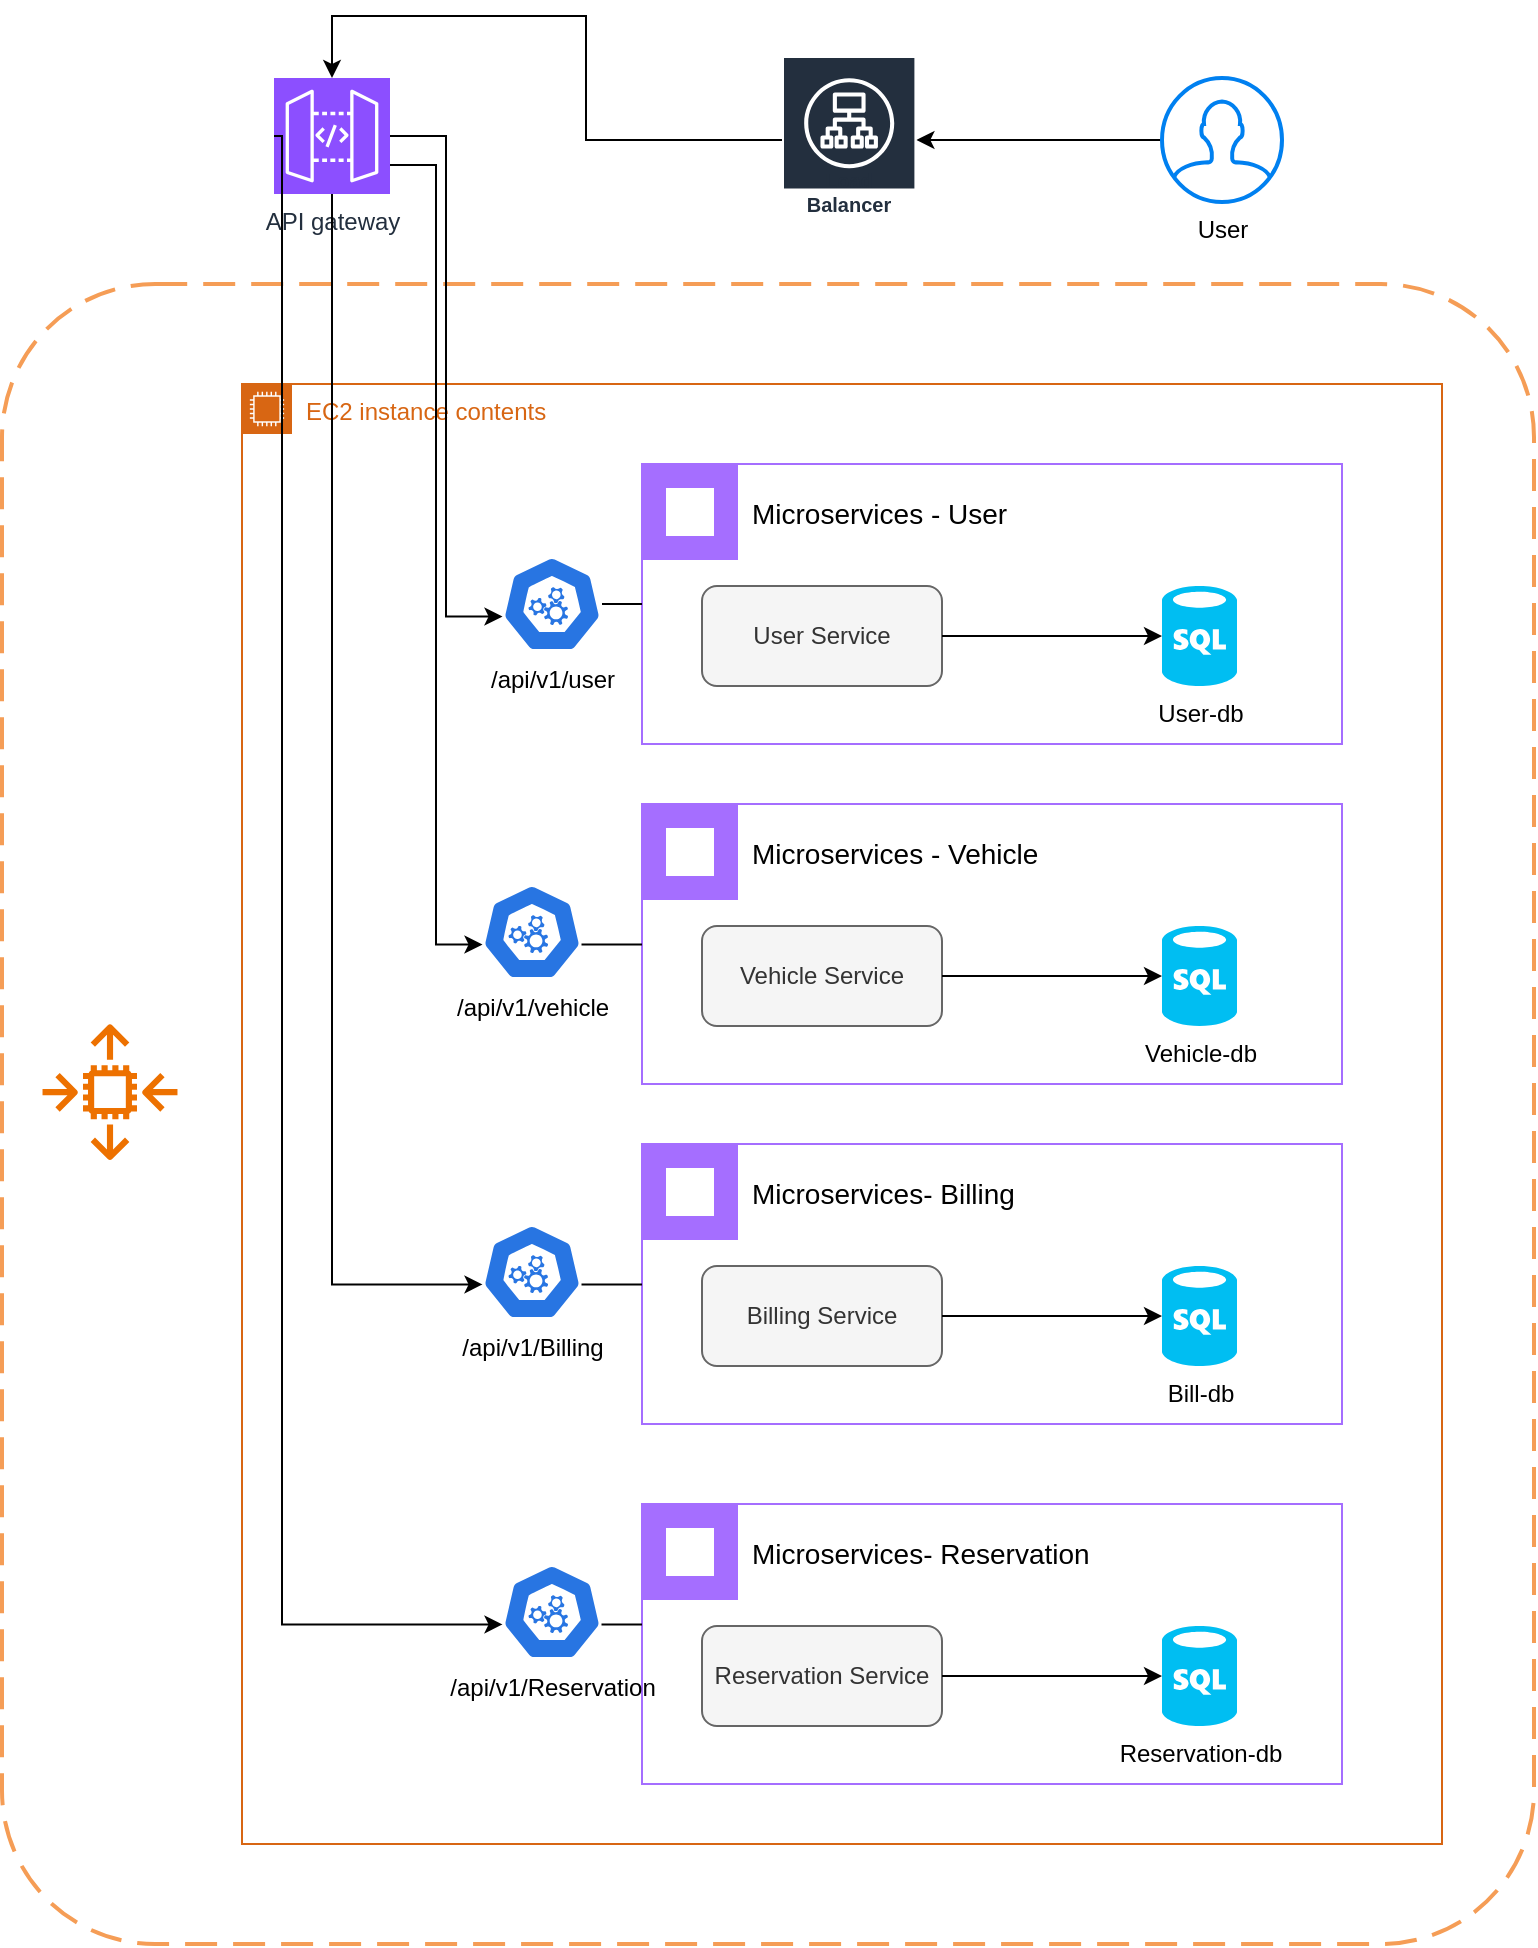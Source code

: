 <mxfile version="25.0.3">
  <diagram id="Ht1M8jgEwFfnCIfOTk4-" name="Page-1">
    <mxGraphModel dx="1744" dy="1863" grid="1" gridSize="10" guides="1" tooltips="1" connect="1" arrows="1" fold="1" page="1" pageScale="1" pageWidth="1169" pageHeight="827" math="0" shadow="0">
      <root>
        <mxCell id="0" />
        <mxCell id="1" parent="0" />
        <mxCell id="uE1NtOPX23qY_bY5YEE4-47" value="" style="rounded=1;arcSize=10;dashed=1;strokeColor=#F59D56;fillColor=none;gradientColor=none;dashPattern=8 4;strokeWidth=2;" parent="1" vertex="1">
          <mxGeometry x="420" y="30" width="766" height="830" as="geometry" />
        </mxCell>
        <mxCell id="uE1NtOPX23qY_bY5YEE4-3" value="" style="container=1;collapsible=0;expand=0;recursiveResize=0;html=1;whiteSpace=wrap;strokeColor=#A56EFF;fillColor=none;" parent="1" vertex="1">
          <mxGeometry x="740" y="120" width="350" height="140" as="geometry" />
        </mxCell>
        <mxCell id="uE1NtOPX23qY_bY5YEE4-4" value="Microservices - User" style="shape=rect;fillColor=#A56EFF;aspect=fixed;resizable=0;labelPosition=right;verticalLabelPosition=middle;align=left;verticalAlign=middle;strokeColor=none;part=1;spacingLeft=5;fontSize=14;" parent="uE1NtOPX23qY_bY5YEE4-3" vertex="1">
          <mxGeometry width="48" height="48" relative="1" as="geometry" />
        </mxCell>
        <mxCell id="uE1NtOPX23qY_bY5YEE4-5" value="" style="fillColor=#ffffff;shape=mxgraph.ibm_cloud.microservices--1;strokeColor=none;dashed=0;outlineConnect=0;html=1;labelPosition=center;verticalLabelPosition=bottom;verticalAlign=top;part=1;movable=0;resizable=0;rotatable=0;" parent="uE1NtOPX23qY_bY5YEE4-4" vertex="1">
          <mxGeometry width="24" height="24" relative="1" as="geometry">
            <mxPoint x="12" y="12" as="offset" />
          </mxGeometry>
        </mxCell>
        <mxCell id="uE1NtOPX23qY_bY5YEE4-7" value="User-db" style="verticalLabelPosition=bottom;html=1;verticalAlign=top;align=center;strokeColor=none;fillColor=#00BEF2;shape=mxgraph.azure.sql_database;" parent="uE1NtOPX23qY_bY5YEE4-3" vertex="1">
          <mxGeometry x="260" y="61" width="37.5" height="50" as="geometry" />
        </mxCell>
        <mxCell id="uE1NtOPX23qY_bY5YEE4-20" value="User Service" style="rounded=1;whiteSpace=wrap;html=1;fillColor=#f5f5f5;fontColor=#333333;strokeColor=#666666;" parent="uE1NtOPX23qY_bY5YEE4-3" vertex="1">
          <mxGeometry x="30" y="61" width="120" height="50" as="geometry" />
        </mxCell>
        <mxCell id="uE1NtOPX23qY_bY5YEE4-24" style="edgeStyle=orthogonalEdgeStyle;rounded=0;orthogonalLoop=1;jettySize=auto;html=1;entryX=0;entryY=0.5;entryDx=0;entryDy=0;entryPerimeter=0;" parent="uE1NtOPX23qY_bY5YEE4-3" source="uE1NtOPX23qY_bY5YEE4-20" target="uE1NtOPX23qY_bY5YEE4-7" edge="1">
          <mxGeometry relative="1" as="geometry" />
        </mxCell>
        <mxCell id="uE1NtOPX23qY_bY5YEE4-6" value="API gateway" style="sketch=0;points=[[0,0,0],[0.25,0,0],[0.5,0,0],[0.75,0,0],[1,0,0],[0,1,0],[0.25,1,0],[0.5,1,0],[0.75,1,0],[1,1,0],[0,0.25,0],[0,0.5,0],[0,0.75,0],[1,0.25,0],[1,0.5,0],[1,0.75,0]];outlineConnect=0;fontColor=#232F3E;fillColor=#8C4FFF;strokeColor=#ffffff;dashed=0;verticalLabelPosition=bottom;verticalAlign=top;align=center;html=1;fontSize=12;fontStyle=0;aspect=fixed;shape=mxgraph.aws4.resourceIcon;resIcon=mxgraph.aws4.api_gateway;" parent="1" vertex="1">
          <mxGeometry x="556" y="-73" width="58" height="58" as="geometry" />
        </mxCell>
        <mxCell id="uE1NtOPX23qY_bY5YEE4-102" style="edgeStyle=orthogonalEdgeStyle;rounded=0;orthogonalLoop=1;jettySize=auto;html=1;" parent="1" source="uE1NtOPX23qY_bY5YEE4-15" target="uE1NtOPX23qY_bY5YEE4-23" edge="1">
          <mxGeometry relative="1" as="geometry" />
        </mxCell>
        <mxCell id="uE1NtOPX23qY_bY5YEE4-15" value="User" style="html=1;verticalLabelPosition=bottom;align=center;labelBackgroundColor=#ffffff;verticalAlign=top;strokeWidth=2;strokeColor=#0080F0;shadow=0;dashed=0;shape=mxgraph.ios7.icons.user;" parent="1" vertex="1">
          <mxGeometry x="1000" y="-73" width="60" height="62" as="geometry" />
        </mxCell>
        <mxCell id="uE1NtOPX23qY_bY5YEE4-23" value="Load Balancer" style="sketch=0;outlineConnect=0;fontColor=#232F3E;gradientColor=none;strokeColor=#ffffff;fillColor=#232F3E;dashed=0;verticalLabelPosition=middle;verticalAlign=bottom;align=center;html=1;whiteSpace=wrap;fontSize=10;fontStyle=1;spacing=3;shape=mxgraph.aws4.productIcon;prIcon=mxgraph.aws4.application_load_balancer;" parent="1" vertex="1">
          <mxGeometry x="810" y="-84" width="67.2" height="84" as="geometry" />
        </mxCell>
        <mxCell id="uE1NtOPX23qY_bY5YEE4-25" value="" style="container=1;collapsible=0;expand=0;recursiveResize=0;html=1;whiteSpace=wrap;strokeColor=#A56EFF;fillColor=none;" parent="1" vertex="1">
          <mxGeometry x="740" y="290" width="350" height="140" as="geometry" />
        </mxCell>
        <mxCell id="uE1NtOPX23qY_bY5YEE4-26" value="Microservices - Vehicle" style="shape=rect;fillColor=#A56EFF;aspect=fixed;resizable=0;labelPosition=right;verticalLabelPosition=middle;align=left;verticalAlign=middle;strokeColor=none;part=1;spacingLeft=5;fontSize=14;" parent="uE1NtOPX23qY_bY5YEE4-25" vertex="1">
          <mxGeometry width="48" height="48" relative="1" as="geometry" />
        </mxCell>
        <mxCell id="uE1NtOPX23qY_bY5YEE4-27" value="" style="fillColor=#ffffff;shape=mxgraph.ibm_cloud.microservices--1;strokeColor=none;dashed=0;outlineConnect=0;html=1;labelPosition=center;verticalLabelPosition=bottom;verticalAlign=top;part=1;movable=0;resizable=0;rotatable=0;" parent="uE1NtOPX23qY_bY5YEE4-26" vertex="1">
          <mxGeometry width="24" height="24" relative="1" as="geometry">
            <mxPoint x="12" y="12" as="offset" />
          </mxGeometry>
        </mxCell>
        <mxCell id="uE1NtOPX23qY_bY5YEE4-28" value="Vehicle-db" style="verticalLabelPosition=bottom;html=1;verticalAlign=top;align=center;strokeColor=none;fillColor=#00BEF2;shape=mxgraph.azure.sql_database;" parent="uE1NtOPX23qY_bY5YEE4-25" vertex="1">
          <mxGeometry x="260" y="61" width="37.5" height="50" as="geometry" />
        </mxCell>
        <mxCell id="uE1NtOPX23qY_bY5YEE4-29" value="Vehicle Service" style="rounded=1;whiteSpace=wrap;html=1;fillColor=#f5f5f5;fontColor=#333333;strokeColor=#666666;" parent="uE1NtOPX23qY_bY5YEE4-25" vertex="1">
          <mxGeometry x="30" y="61" width="120" height="50" as="geometry" />
        </mxCell>
        <mxCell id="uE1NtOPX23qY_bY5YEE4-30" style="edgeStyle=orthogonalEdgeStyle;rounded=0;orthogonalLoop=1;jettySize=auto;html=1;entryX=0;entryY=0.5;entryDx=0;entryDy=0;entryPerimeter=0;" parent="uE1NtOPX23qY_bY5YEE4-25" source="uE1NtOPX23qY_bY5YEE4-29" target="uE1NtOPX23qY_bY5YEE4-28" edge="1">
          <mxGeometry relative="1" as="geometry" />
        </mxCell>
        <mxCell id="uE1NtOPX23qY_bY5YEE4-31" value="" style="container=1;collapsible=0;expand=0;recursiveResize=0;html=1;whiteSpace=wrap;strokeColor=#A56EFF;fillColor=none;" parent="1" vertex="1">
          <mxGeometry x="740" y="460" width="350" height="140" as="geometry" />
        </mxCell>
        <mxCell id="uE1NtOPX23qY_bY5YEE4-32" value="Microservices- Billing" style="shape=rect;fillColor=#A56EFF;aspect=fixed;resizable=0;labelPosition=right;verticalLabelPosition=middle;align=left;verticalAlign=middle;strokeColor=none;part=1;spacingLeft=5;fontSize=14;" parent="uE1NtOPX23qY_bY5YEE4-31" vertex="1">
          <mxGeometry width="48" height="48" relative="1" as="geometry" />
        </mxCell>
        <mxCell id="uE1NtOPX23qY_bY5YEE4-33" value="" style="fillColor=#ffffff;shape=mxgraph.ibm_cloud.microservices--1;strokeColor=none;dashed=0;outlineConnect=0;html=1;labelPosition=center;verticalLabelPosition=bottom;verticalAlign=top;part=1;movable=0;resizable=0;rotatable=0;" parent="uE1NtOPX23qY_bY5YEE4-32" vertex="1">
          <mxGeometry width="24" height="24" relative="1" as="geometry">
            <mxPoint x="12" y="12" as="offset" />
          </mxGeometry>
        </mxCell>
        <mxCell id="uE1NtOPX23qY_bY5YEE4-34" value="Bill-db" style="verticalLabelPosition=bottom;html=1;verticalAlign=top;align=center;strokeColor=none;fillColor=#00BEF2;shape=mxgraph.azure.sql_database;" parent="uE1NtOPX23qY_bY5YEE4-31" vertex="1">
          <mxGeometry x="260" y="61" width="37.5" height="50" as="geometry" />
        </mxCell>
        <mxCell id="uE1NtOPX23qY_bY5YEE4-35" value="Billing Service" style="rounded=1;whiteSpace=wrap;html=1;fillColor=#f5f5f5;fontColor=#333333;strokeColor=#666666;" parent="uE1NtOPX23qY_bY5YEE4-31" vertex="1">
          <mxGeometry x="30" y="61" width="120" height="50" as="geometry" />
        </mxCell>
        <mxCell id="uE1NtOPX23qY_bY5YEE4-36" style="edgeStyle=orthogonalEdgeStyle;rounded=0;orthogonalLoop=1;jettySize=auto;html=1;entryX=0;entryY=0.5;entryDx=0;entryDy=0;entryPerimeter=0;" parent="uE1NtOPX23qY_bY5YEE4-31" source="uE1NtOPX23qY_bY5YEE4-35" target="uE1NtOPX23qY_bY5YEE4-34" edge="1">
          <mxGeometry relative="1" as="geometry" />
        </mxCell>
        <mxCell id="uE1NtOPX23qY_bY5YEE4-45" value="EC2 instance contents" style="points=[[0,0],[0.25,0],[0.5,0],[0.75,0],[1,0],[1,0.25],[1,0.5],[1,0.75],[1,1],[0.75,1],[0.5,1],[0.25,1],[0,1],[0,0.75],[0,0.5],[0,0.25]];outlineConnect=0;gradientColor=none;html=1;whiteSpace=wrap;fontSize=12;fontStyle=0;container=1;pointerEvents=0;collapsible=0;recursiveResize=0;shape=mxgraph.aws4.group;grIcon=mxgraph.aws4.group_ec2_instance_contents;strokeColor=#D86613;fillColor=none;verticalAlign=top;align=left;spacingLeft=30;fontColor=#D86613;dashed=0;" parent="1" vertex="1">
          <mxGeometry x="540" y="80" width="600" height="730" as="geometry" />
        </mxCell>
        <mxCell id="uE1NtOPX23qY_bY5YEE4-51" value="/api/v1/Billing" style="aspect=fixed;sketch=0;html=1;dashed=0;whitespace=wrap;verticalLabelPosition=bottom;verticalAlign=top;fillColor=#2875E2;strokeColor=#ffffff;points=[[0.005,0.63,0],[0.1,0.2,0],[0.9,0.2,0],[0.5,0,0],[0.995,0.63,0],[0.72,0.99,0],[0.5,1,0],[0.28,0.99,0]];shape=mxgraph.kubernetes.icon2;prIcon=api" parent="uE1NtOPX23qY_bY5YEE4-45" vertex="1">
          <mxGeometry x="120" y="420" width="50" height="48" as="geometry" />
        </mxCell>
        <mxCell id="uE1NtOPX23qY_bY5YEE4-50" value="/api/v1/vehicle" style="aspect=fixed;sketch=0;html=1;dashed=0;whitespace=wrap;verticalLabelPosition=bottom;verticalAlign=top;fillColor=#2875E2;strokeColor=#ffffff;points=[[0.005,0.63,0],[0.1,0.2,0],[0.9,0.2,0],[0.5,0,0],[0.995,0.63,0],[0.72,0.99,0],[0.5,1,0],[0.28,0.99,0]];shape=mxgraph.kubernetes.icon2;prIcon=api" parent="uE1NtOPX23qY_bY5YEE4-45" vertex="1">
          <mxGeometry x="120" y="250" width="50" height="48" as="geometry" />
        </mxCell>
        <mxCell id="uE1NtOPX23qY_bY5YEE4-39" value="" style="container=1;collapsible=0;expand=0;recursiveResize=0;html=1;whiteSpace=wrap;strokeColor=#A56EFF;fillColor=none;" parent="1" vertex="1">
          <mxGeometry x="740" y="640" width="350" height="140" as="geometry" />
        </mxCell>
        <mxCell id="uE1NtOPX23qY_bY5YEE4-40" value="Microservices- Reservation" style="shape=rect;fillColor=#A56EFF;aspect=fixed;resizable=0;labelPosition=right;verticalLabelPosition=middle;align=left;verticalAlign=middle;strokeColor=none;part=1;spacingLeft=5;fontSize=14;" parent="uE1NtOPX23qY_bY5YEE4-39" vertex="1">
          <mxGeometry width="48" height="48" relative="1" as="geometry" />
        </mxCell>
        <mxCell id="uE1NtOPX23qY_bY5YEE4-41" value="" style="fillColor=#ffffff;shape=mxgraph.ibm_cloud.microservices--1;strokeColor=none;dashed=0;outlineConnect=0;html=1;labelPosition=center;verticalLabelPosition=bottom;verticalAlign=top;part=1;movable=0;resizable=0;rotatable=0;" parent="uE1NtOPX23qY_bY5YEE4-40" vertex="1">
          <mxGeometry width="24" height="24" relative="1" as="geometry">
            <mxPoint x="12" y="12" as="offset" />
          </mxGeometry>
        </mxCell>
        <mxCell id="uE1NtOPX23qY_bY5YEE4-42" value="Reservation-db" style="verticalLabelPosition=bottom;html=1;verticalAlign=top;align=center;strokeColor=none;fillColor=#00BEF2;shape=mxgraph.azure.sql_database;" parent="uE1NtOPX23qY_bY5YEE4-39" vertex="1">
          <mxGeometry x="260" y="61" width="37.5" height="50" as="geometry" />
        </mxCell>
        <mxCell id="uE1NtOPX23qY_bY5YEE4-43" value="Reservation Service" style="rounded=1;whiteSpace=wrap;html=1;fillColor=#f5f5f5;fontColor=#333333;strokeColor=#666666;" parent="uE1NtOPX23qY_bY5YEE4-39" vertex="1">
          <mxGeometry x="30" y="61" width="120" height="50" as="geometry" />
        </mxCell>
        <mxCell id="uE1NtOPX23qY_bY5YEE4-44" style="edgeStyle=orthogonalEdgeStyle;rounded=0;orthogonalLoop=1;jettySize=auto;html=1;entryX=0;entryY=0.5;entryDx=0;entryDy=0;entryPerimeter=0;" parent="uE1NtOPX23qY_bY5YEE4-39" source="uE1NtOPX23qY_bY5YEE4-43" target="uE1NtOPX23qY_bY5YEE4-42" edge="1">
          <mxGeometry relative="1" as="geometry" />
        </mxCell>
        <mxCell id="uE1NtOPX23qY_bY5YEE4-48" value="" style="sketch=0;outlineConnect=0;fontColor=#232F3E;gradientColor=none;fillColor=#ED7100;strokeColor=none;dashed=0;verticalLabelPosition=bottom;verticalAlign=top;align=center;html=1;fontSize=12;fontStyle=0;aspect=fixed;pointerEvents=1;shape=mxgraph.aws4.auto_scaling2;" parent="1" vertex="1">
          <mxGeometry x="440" y="400" width="68" height="68" as="geometry" />
        </mxCell>
        <mxCell id="uE1NtOPX23qY_bY5YEE4-53" style="edgeStyle=orthogonalEdgeStyle;rounded=0;orthogonalLoop=1;jettySize=auto;html=1;entryX=0;entryY=0.5;entryDx=0;entryDy=0;endArrow=none;endFill=0;" parent="1" source="uE1NtOPX23qY_bY5YEE4-49" target="uE1NtOPX23qY_bY5YEE4-3" edge="1">
          <mxGeometry relative="1" as="geometry" />
        </mxCell>
        <mxCell id="uE1NtOPX23qY_bY5YEE4-49" value="/api/v1/user" style="aspect=fixed;sketch=0;html=1;dashed=0;whitespace=wrap;verticalLabelPosition=bottom;verticalAlign=top;fillColor=#2875E2;strokeColor=#ffffff;points=[[0.005,0.63,0],[0.1,0.2,0],[0.9,0.2,0],[0.5,0,0],[0.995,0.63,0],[0.72,0.99,0],[0.5,1,0],[0.28,0.99,0]];shape=mxgraph.kubernetes.icon2;prIcon=api" parent="1" vertex="1">
          <mxGeometry x="670" y="166" width="50" height="48" as="geometry" />
        </mxCell>
        <mxCell id="uE1NtOPX23qY_bY5YEE4-52" value="/api/v1/Reservation" style="aspect=fixed;sketch=0;html=1;dashed=0;whitespace=wrap;verticalLabelPosition=bottom;verticalAlign=top;fillColor=#2875E2;strokeColor=#ffffff;points=[[0.005,0.63,0],[0.1,0.2,0],[0.9,0.2,0],[0.5,0,0],[0.995,0.63,0],[0.72,0.99,0],[0.5,1,0],[0.28,0.99,0]];shape=mxgraph.kubernetes.icon2;prIcon=api" parent="1" vertex="1">
          <mxGeometry x="670" y="670" width="50" height="48" as="geometry" />
        </mxCell>
        <mxCell id="uE1NtOPX23qY_bY5YEE4-60" style="edgeStyle=orthogonalEdgeStyle;rounded=0;orthogonalLoop=1;jettySize=auto;html=1;exitX=0.995;exitY=0.63;exitDx=0;exitDy=0;exitPerimeter=0;endArrow=none;endFill=0;" parent="1" source="uE1NtOPX23qY_bY5YEE4-52" edge="1">
          <mxGeometry relative="1" as="geometry">
            <mxPoint x="740" y="700" as="targetPoint" />
          </mxGeometry>
        </mxCell>
        <mxCell id="uE1NtOPX23qY_bY5YEE4-130" style="edgeStyle=orthogonalEdgeStyle;rounded=0;orthogonalLoop=1;jettySize=auto;html=1;entryX=0.5;entryY=0;entryDx=0;entryDy=0;entryPerimeter=0;" parent="1" source="uE1NtOPX23qY_bY5YEE4-23" target="uE1NtOPX23qY_bY5YEE4-6" edge="1">
          <mxGeometry relative="1" as="geometry" />
        </mxCell>
        <mxCell id="7qhU-3rSzs8mmTFuY98g-3" style="edgeStyle=orthogonalEdgeStyle;rounded=0;orthogonalLoop=1;jettySize=auto;html=1;exitX=0.995;exitY=0.63;exitDx=0;exitDy=0;exitPerimeter=0;entryX=0;entryY=0.5;entryDx=0;entryDy=0;endArrow=none;endFill=0;" edge="1" parent="1" source="uE1NtOPX23qY_bY5YEE4-51" target="uE1NtOPX23qY_bY5YEE4-31">
          <mxGeometry relative="1" as="geometry" />
        </mxCell>
        <mxCell id="7qhU-3rSzs8mmTFuY98g-4" style="edgeStyle=orthogonalEdgeStyle;rounded=0;orthogonalLoop=1;jettySize=auto;html=1;exitX=0.995;exitY=0.63;exitDx=0;exitDy=0;exitPerimeter=0;entryX=0;entryY=0.5;entryDx=0;entryDy=0;endArrow=none;endFill=0;" edge="1" parent="1" source="uE1NtOPX23qY_bY5YEE4-50" target="uE1NtOPX23qY_bY5YEE4-25">
          <mxGeometry relative="1" as="geometry" />
        </mxCell>
        <mxCell id="7qhU-3rSzs8mmTFuY98g-5" style="edgeStyle=orthogonalEdgeStyle;rounded=0;orthogonalLoop=1;jettySize=auto;html=1;entryX=0.005;entryY=0.63;entryDx=0;entryDy=0;entryPerimeter=0;" edge="1" parent="1" source="uE1NtOPX23qY_bY5YEE4-6" target="uE1NtOPX23qY_bY5YEE4-49">
          <mxGeometry relative="1" as="geometry" />
        </mxCell>
        <mxCell id="7qhU-3rSzs8mmTFuY98g-6" style="edgeStyle=orthogonalEdgeStyle;rounded=0;orthogonalLoop=1;jettySize=auto;html=1;exitX=1;exitY=0.75;exitDx=0;exitDy=0;exitPerimeter=0;entryX=0.005;entryY=0.63;entryDx=0;entryDy=0;entryPerimeter=0;" edge="1" parent="1" source="uE1NtOPX23qY_bY5YEE4-6" target="uE1NtOPX23qY_bY5YEE4-50">
          <mxGeometry relative="1" as="geometry" />
        </mxCell>
        <mxCell id="7qhU-3rSzs8mmTFuY98g-7" style="edgeStyle=orthogonalEdgeStyle;rounded=0;orthogonalLoop=1;jettySize=auto;html=1;exitX=0.5;exitY=1;exitDx=0;exitDy=0;exitPerimeter=0;entryX=0.005;entryY=0.63;entryDx=0;entryDy=0;entryPerimeter=0;" edge="1" parent="1" source="uE1NtOPX23qY_bY5YEE4-6" target="uE1NtOPX23qY_bY5YEE4-51">
          <mxGeometry relative="1" as="geometry" />
        </mxCell>
        <mxCell id="7qhU-3rSzs8mmTFuY98g-8" style="edgeStyle=orthogonalEdgeStyle;rounded=0;orthogonalLoop=1;jettySize=auto;html=1;exitX=0;exitY=0.5;exitDx=0;exitDy=0;exitPerimeter=0;entryX=0.005;entryY=0.63;entryDx=0;entryDy=0;entryPerimeter=0;" edge="1" parent="1" source="uE1NtOPX23qY_bY5YEE4-6" target="uE1NtOPX23qY_bY5YEE4-52">
          <mxGeometry relative="1" as="geometry">
            <Array as="points">
              <mxPoint x="560" y="-44" />
              <mxPoint x="560" y="700" />
            </Array>
          </mxGeometry>
        </mxCell>
      </root>
    </mxGraphModel>
  </diagram>
</mxfile>
